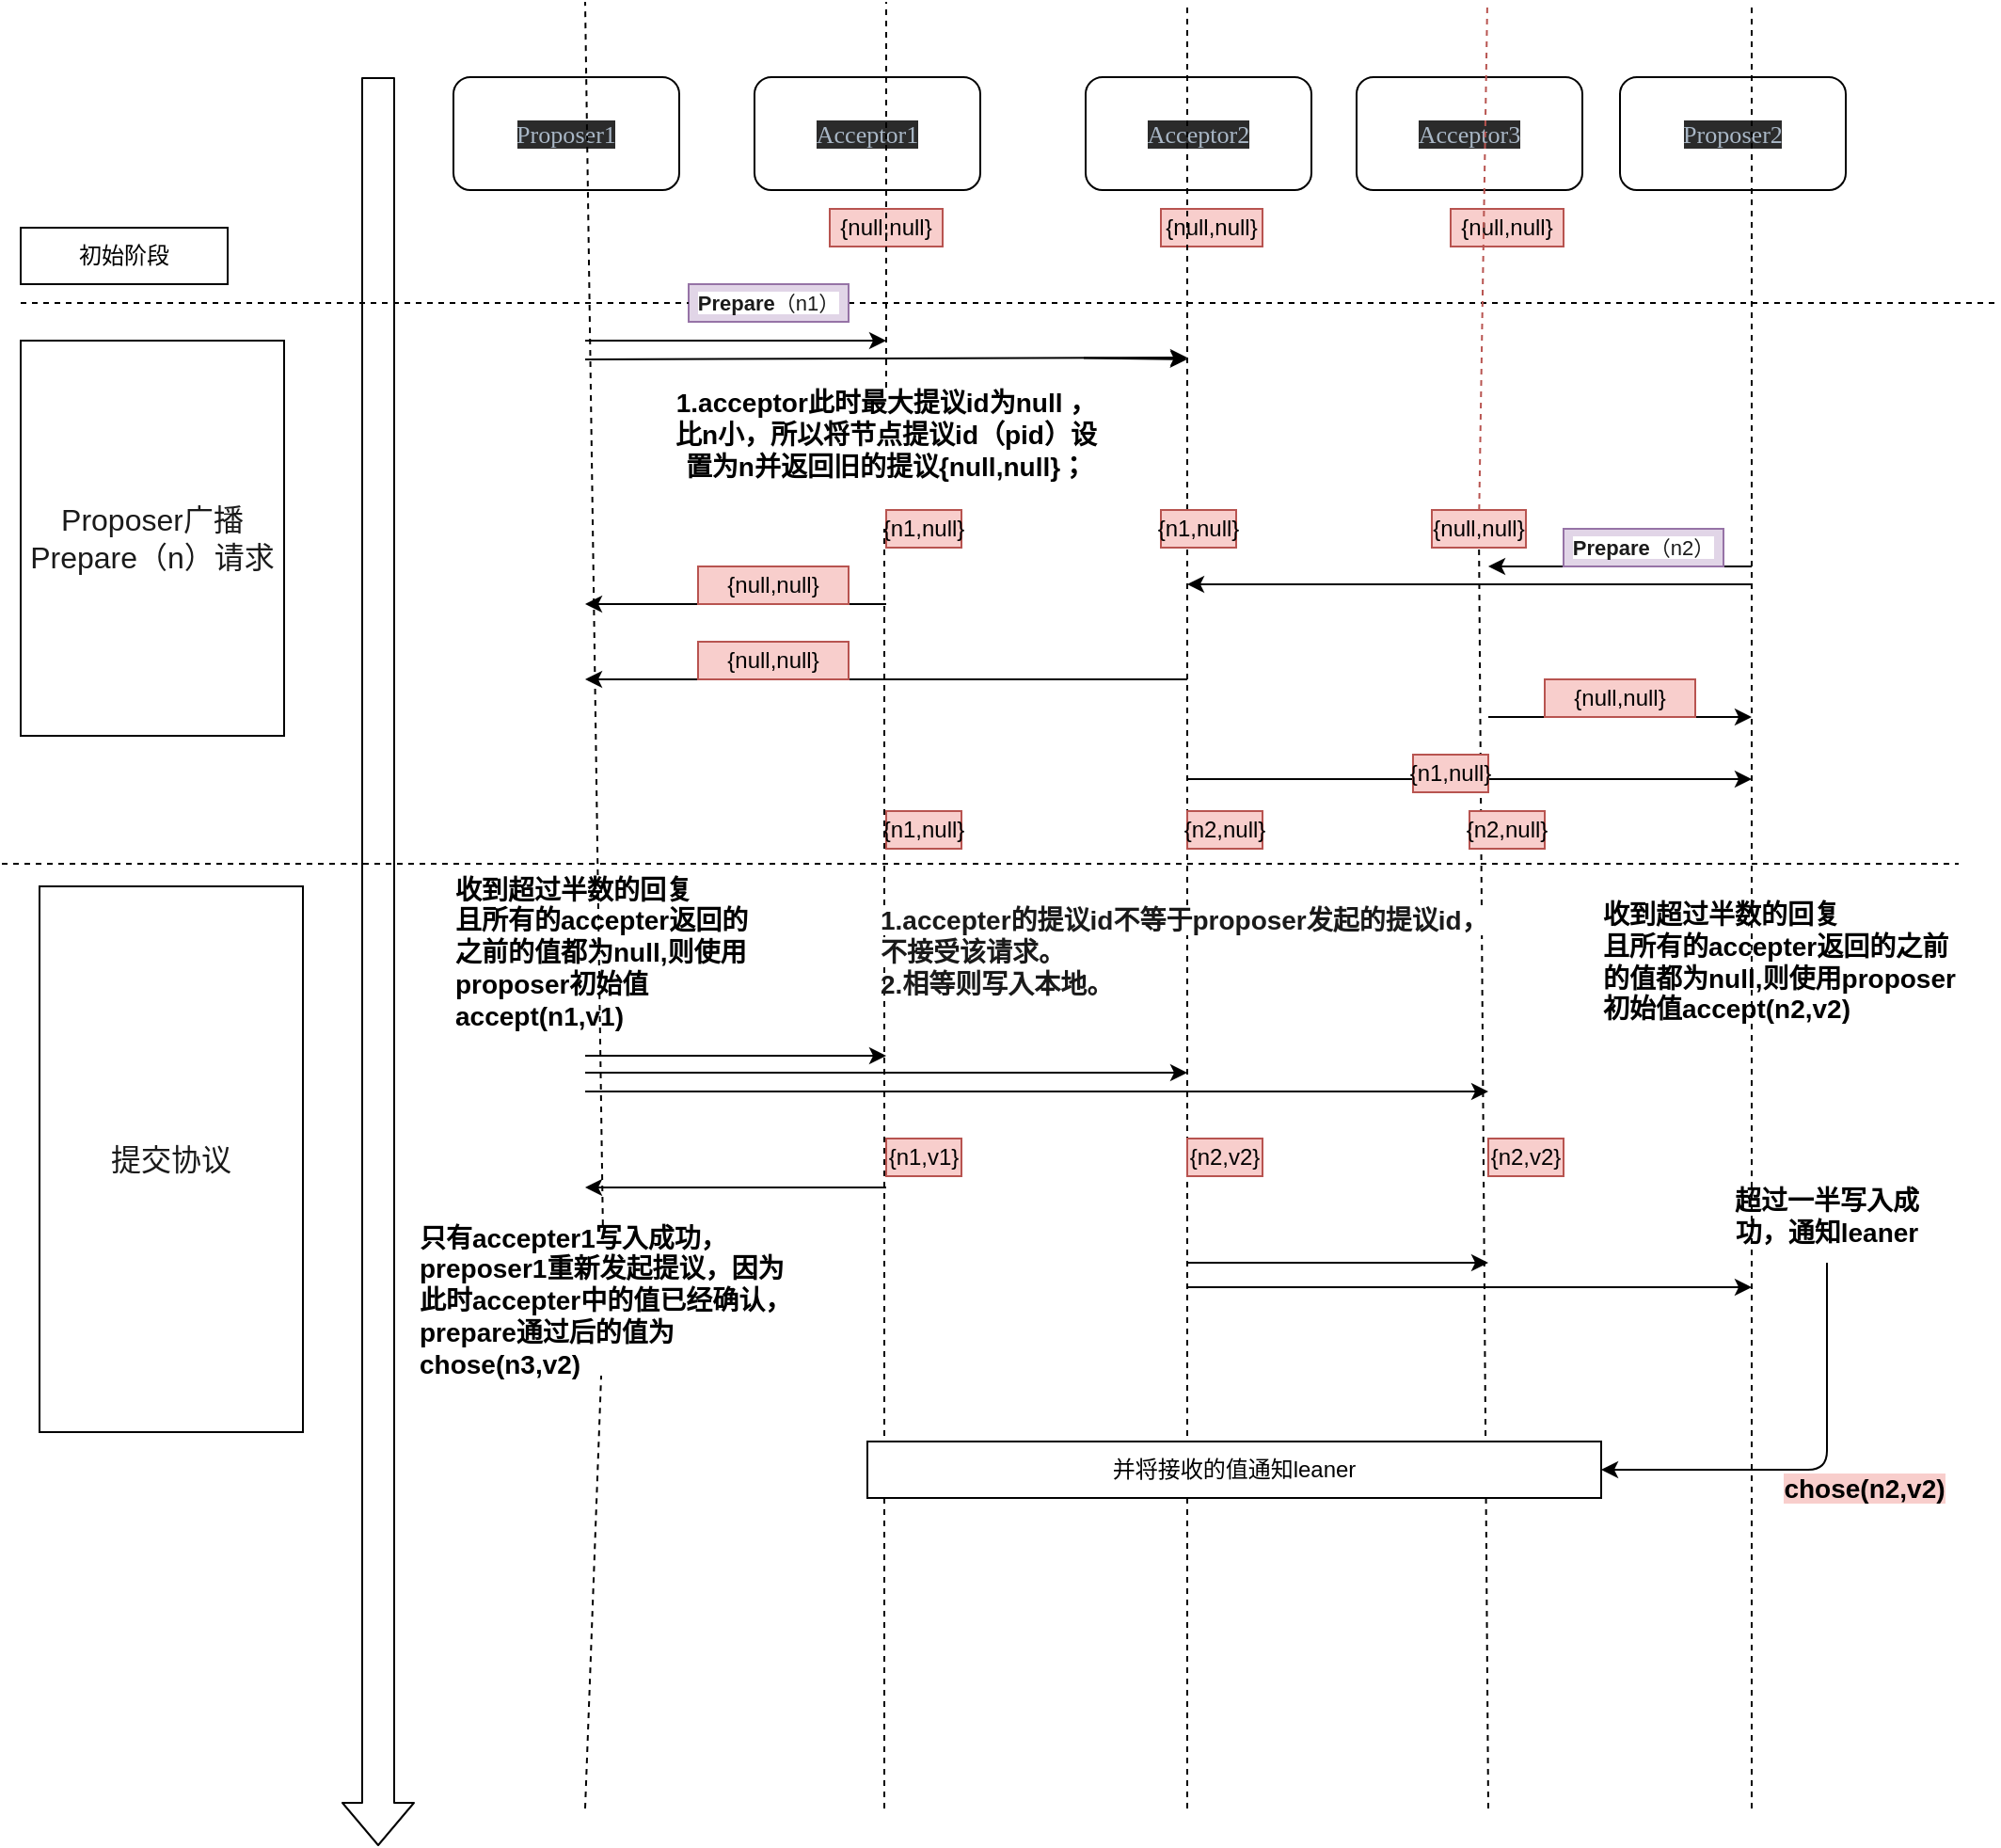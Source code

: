 <mxfile version="12.9.9" type="github">
  <diagram id="Y1iJ9chYzh1H-Ylcw-ep" name="Page-1">
    <mxGraphModel dx="1141" dy="565" grid="1" gridSize="10" guides="1" tooltips="1" connect="1" arrows="1" fold="1" page="1" pageScale="1" pageWidth="1169" pageHeight="1654" math="0" shadow="0">
      <root>
        <mxCell id="0" />
        <mxCell id="1" parent="0" />
        <mxCell id="QHQlu6k_A87upo_DkuUU-88" value="&lt;pre style=&quot;background-color: #2b2b2b ; color: #a9b7c6 ; font-family: &amp;#34;consolas&amp;#34; ; font-size: 9.8pt&quot;&gt;Proposer1&lt;/pre&gt;" style="rounded=1;whiteSpace=wrap;html=1;" parent="1" vertex="1">
          <mxGeometry x="260" y="90" width="120" height="60" as="geometry" />
        </mxCell>
        <mxCell id="QHQlu6k_A87upo_DkuUU-89" value="&lt;pre style=&quot;background-color: #2b2b2b ; color: #a9b7c6 ; font-family: &amp;#34;consolas&amp;#34; ; font-size: 9.8pt&quot;&gt;&lt;pre style=&quot;font-family: &amp;#34;consolas&amp;#34; ; font-size: 9.8pt&quot;&gt;Acceptor1&lt;/pre&gt;&lt;/pre&gt;" style="rounded=1;whiteSpace=wrap;html=1;" parent="1" vertex="1">
          <mxGeometry x="420" y="90" width="120" height="60" as="geometry" />
        </mxCell>
        <mxCell id="QHQlu6k_A87upo_DkuUU-90" value="&lt;pre style=&quot;background-color: #2b2b2b ; color: #a9b7c6 ; font-family: &amp;#34;consolas&amp;#34; ; font-size: 9.8pt&quot;&gt;&lt;pre style=&quot;font-family: &amp;#34;consolas&amp;#34; ; font-size: 9.8pt&quot;&gt;Acceptor2&lt;/pre&gt;&lt;/pre&gt;" style="rounded=1;whiteSpace=wrap;html=1;" parent="1" vertex="1">
          <mxGeometry x="596" y="90" width="120" height="60" as="geometry" />
        </mxCell>
        <mxCell id="QHQlu6k_A87upo_DkuUU-91" value="" style="shape=flexArrow;endArrow=classic;html=1;width=17;endSize=7.17;" parent="1" edge="1">
          <mxGeometry width="50" height="50" relative="1" as="geometry">
            <mxPoint x="220" y="90" as="sourcePoint" />
            <mxPoint x="220" y="1030" as="targetPoint" />
          </mxGeometry>
        </mxCell>
        <mxCell id="QHQlu6k_A87upo_DkuUU-92" value="" style="endArrow=none;dashed=1;html=1;" parent="1" source="QHQlu6k_A87upo_DkuUU-112" edge="1">
          <mxGeometry width="50" height="50" relative="1" as="geometry">
            <mxPoint x="30" y="210" as="sourcePoint" />
            <mxPoint x="1080" y="210" as="targetPoint" />
          </mxGeometry>
        </mxCell>
        <mxCell id="QHQlu6k_A87upo_DkuUU-93" value="&lt;pre style=&quot;background-color: #2b2b2b ; color: #a9b7c6 ; font-family: &amp;#34;consolas&amp;#34; ; font-size: 9.8pt&quot;&gt;&lt;pre style=&quot;font-family: &amp;#34;consolas&amp;#34; ; font-size: 9.8pt&quot;&gt;Acceptor3&lt;/pre&gt;&lt;/pre&gt;" style="rounded=1;whiteSpace=wrap;html=1;" parent="1" vertex="1">
          <mxGeometry x="740" y="90" width="120" height="60" as="geometry" />
        </mxCell>
        <mxCell id="QHQlu6k_A87upo_DkuUU-94" value="初始阶段" style="rounded=0;whiteSpace=wrap;html=1;" parent="1" vertex="1">
          <mxGeometry x="30" y="170" width="110" height="30" as="geometry" />
        </mxCell>
        <mxCell id="QHQlu6k_A87upo_DkuUU-95" value="{null,null}" style="text;html=1;strokeColor=#b85450;fillColor=#f8cecc;align=center;verticalAlign=middle;whiteSpace=wrap;rounded=0;" parent="1" vertex="1">
          <mxGeometry x="460" y="160" width="60" height="20" as="geometry" />
        </mxCell>
        <mxCell id="QHQlu6k_A87upo_DkuUU-96" value="{null,null}" style="text;html=1;strokeColor=#b85450;fillColor=#f8cecc;align=center;verticalAlign=middle;whiteSpace=wrap;rounded=0;" parent="1" vertex="1">
          <mxGeometry x="636" y="160" width="54" height="20" as="geometry" />
        </mxCell>
        <mxCell id="QHQlu6k_A87upo_DkuUU-97" value="{null,null}" style="text;html=1;strokeColor=#b85450;fillColor=#f8cecc;align=center;verticalAlign=middle;whiteSpace=wrap;rounded=0;" parent="1" vertex="1">
          <mxGeometry x="790" y="160" width="60" height="20" as="geometry" />
        </mxCell>
        <mxCell id="QHQlu6k_A87upo_DkuUU-98" value="&lt;span style=&quot;color: rgb(26 , 26 , 26) ; font-family: , &amp;#34;blinkmacsystemfont&amp;#34; , &amp;#34;helvetica neue&amp;#34; , &amp;#34;pingfang sc&amp;#34; , &amp;#34;microsoft yahei&amp;#34; , &amp;#34;source han sans sc&amp;#34; , &amp;#34;noto sans cjk sc&amp;#34; , &amp;#34;wenquanyi micro hei&amp;#34; , sans-serif ; font-size: medium ; text-align: left ; background-color: rgb(255 , 255 , 255)&quot;&gt;Proposer&lt;/span&gt;&lt;span style=&quot;color: rgb(26 , 26 , 26) ; font-family: , &amp;#34;blinkmacsystemfont&amp;#34; , &amp;#34;helvetica neue&amp;#34; , &amp;#34;pingfang sc&amp;#34; , &amp;#34;microsoft yahei&amp;#34; , &amp;#34;source han sans sc&amp;#34; , &amp;#34;noto sans cjk sc&amp;#34; , &amp;#34;wenquanyi micro hei&amp;#34; , sans-serif ; font-size: medium ; text-align: left ; background-color: rgb(255 , 255 , 255)&quot;&gt;广播Prepare（n）请求&lt;/span&gt;" style="rounded=0;whiteSpace=wrap;html=1;" parent="1" vertex="1">
          <mxGeometry x="30" y="230" width="140" height="210" as="geometry" />
        </mxCell>
        <mxCell id="QHQlu6k_A87upo_DkuUU-99" value="" style="endArrow=none;dashed=1;html=1;" parent="1" source="QHQlu6k_A87upo_DkuUU-165" edge="1">
          <mxGeometry width="50" height="50" relative="1" as="geometry">
            <mxPoint x="330" y="1010" as="sourcePoint" />
            <mxPoint x="330" y="50" as="targetPoint" />
          </mxGeometry>
        </mxCell>
        <mxCell id="QHQlu6k_A87upo_DkuUU-100" value="" style="endArrow=none;dashed=1;html=1;exitX=0.5;exitY=0;exitDx=0;exitDy=0;" parent="1" source="QHQlu6k_A87upo_DkuUU-106" edge="1">
          <mxGeometry width="50" height="50" relative="1" as="geometry">
            <mxPoint x="490" y="922.4" as="sourcePoint" />
            <mxPoint x="490" y="50" as="targetPoint" />
          </mxGeometry>
        </mxCell>
        <mxCell id="QHQlu6k_A87upo_DkuUU-101" value="" style="endArrow=none;dashed=1;html=1;" parent="1" edge="1">
          <mxGeometry width="50" height="50" relative="1" as="geometry">
            <mxPoint x="650" y="1010" as="sourcePoint" />
            <mxPoint x="650" y="50" as="targetPoint" />
          </mxGeometry>
        </mxCell>
        <mxCell id="QHQlu6k_A87upo_DkuUU-102" value="" style="endArrow=none;dashed=1;html=1;fillColor=#f8cecc;strokeColor=#b85450;" parent="1" source="QHQlu6k_A87upo_DkuUU-110" edge="1">
          <mxGeometry width="50" height="50" relative="1" as="geometry">
            <mxPoint x="809.5" y="922.4" as="sourcePoint" />
            <mxPoint x="809.5" y="50" as="targetPoint" />
          </mxGeometry>
        </mxCell>
        <mxCell id="QHQlu6k_A87upo_DkuUU-103" value="" style="endArrow=classic;html=1;" parent="1" edge="1">
          <mxGeometry width="50" height="50" relative="1" as="geometry">
            <mxPoint x="330" y="230" as="sourcePoint" />
            <mxPoint x="490" y="230" as="targetPoint" />
          </mxGeometry>
        </mxCell>
        <mxCell id="QHQlu6k_A87upo_DkuUU-104" value="" style="endArrow=classic;html=1;" parent="1" edge="1">
          <mxGeometry width="50" height="50" relative="1" as="geometry">
            <mxPoint x="595" y="239.267" as="sourcePoint" />
            <mxPoint x="650" y="240" as="targetPoint" />
          </mxGeometry>
        </mxCell>
        <mxCell id="QHQlu6k_A87upo_DkuUU-105" value="" style="endArrow=classic;html=1;" parent="1" edge="1">
          <mxGeometry width="50" height="50" relative="1" as="geometry">
            <mxPoint x="950" y="350" as="sourcePoint" />
            <mxPoint x="810" y="350" as="targetPoint" />
          </mxGeometry>
        </mxCell>
        <mxCell id="QHQlu6k_A87upo_DkuUU-106" value="&lt;b&gt;&lt;font style=&quot;font-size: 14px&quot;&gt;1.acceptor此时最大提议id为null ，比n小，所以将节点提议id（pid）设置为n并返回旧的提议{null,null}；&lt;br&gt;&lt;/font&gt;&lt;/b&gt;" style="text;html=1;strokeColor=none;fillColor=none;align=center;verticalAlign=middle;whiteSpace=wrap;rounded=0;" parent="1" vertex="1">
          <mxGeometry x="375" y="255" width="230" height="50" as="geometry" />
        </mxCell>
        <mxCell id="QHQlu6k_A87upo_DkuUU-107" value="" style="endArrow=none;dashed=1;html=1;" parent="1" edge="1">
          <mxGeometry width="50" height="50" relative="1" as="geometry">
            <mxPoint x="489" y="1010" as="sourcePoint" />
            <mxPoint x="489" y="330" as="targetPoint" />
          </mxGeometry>
        </mxCell>
        <mxCell id="QHQlu6k_A87upo_DkuUU-108" value="{n1,null}" style="text;html=1;strokeColor=#b85450;fillColor=#f8cecc;align=center;verticalAlign=middle;whiteSpace=wrap;rounded=0;" parent="1" vertex="1">
          <mxGeometry x="490" y="320" width="40" height="20" as="geometry" />
        </mxCell>
        <mxCell id="QHQlu6k_A87upo_DkuUU-109" value="{n1,null}" style="text;html=1;strokeColor=#b85450;fillColor=#f8cecc;align=center;verticalAlign=middle;whiteSpace=wrap;rounded=0;" parent="1" vertex="1">
          <mxGeometry x="636" y="320" width="40" height="20" as="geometry" />
        </mxCell>
        <mxCell id="QHQlu6k_A87upo_DkuUU-110" value="{null,null}" style="text;html=1;strokeColor=#b85450;fillColor=#f8cecc;align=center;verticalAlign=middle;whiteSpace=wrap;rounded=0;" parent="1" vertex="1">
          <mxGeometry x="780" y="320" width="50" height="20" as="geometry" />
        </mxCell>
        <mxCell id="QHQlu6k_A87upo_DkuUU-111" value="" style="endArrow=none;dashed=1;html=1;" parent="1" target="QHQlu6k_A87upo_DkuUU-110" edge="1">
          <mxGeometry width="50" height="50" relative="1" as="geometry">
            <mxPoint x="810" y="1010" as="sourcePoint" />
            <mxPoint x="809.5" y="50" as="targetPoint" />
          </mxGeometry>
        </mxCell>
        <mxCell id="QHQlu6k_A87upo_DkuUU-112" value="&lt;span style=&quot;color: rgb(26 , 26 , 26) ; text-align: left ; background-color: rgb(255 , 255 , 255) ; font-size: 11px&quot;&gt;&lt;b&gt;Prepare&lt;/b&gt;（n1）&lt;/span&gt;" style="text;html=1;strokeColor=#9673a6;fillColor=#e1d5e7;align=center;verticalAlign=middle;whiteSpace=wrap;rounded=0;" parent="1" vertex="1">
          <mxGeometry x="385" y="200" width="85" height="20" as="geometry" />
        </mxCell>
        <mxCell id="QHQlu6k_A87upo_DkuUU-113" value="" style="endArrow=none;dashed=1;html=1;" parent="1" target="QHQlu6k_A87upo_DkuUU-112" edge="1">
          <mxGeometry width="50" height="50" relative="1" as="geometry">
            <mxPoint x="30" y="210" as="sourcePoint" />
            <mxPoint x="930" y="210" as="targetPoint" />
          </mxGeometry>
        </mxCell>
        <mxCell id="QHQlu6k_A87upo_DkuUU-114" value="" style="endArrow=classic;html=1;" parent="1" edge="1">
          <mxGeometry width="50" height="50" relative="1" as="geometry">
            <mxPoint x="490" y="370" as="sourcePoint" />
            <mxPoint x="330" y="370" as="targetPoint" />
          </mxGeometry>
        </mxCell>
        <mxCell id="QHQlu6k_A87upo_DkuUU-115" value="" style="endArrow=classic;html=1;" parent="1" edge="1">
          <mxGeometry width="50" height="50" relative="1" as="geometry">
            <mxPoint x="810" y="430" as="sourcePoint" />
            <mxPoint x="950" y="430" as="targetPoint" />
          </mxGeometry>
        </mxCell>
        <mxCell id="QHQlu6k_A87upo_DkuUU-116" value="{null,null}" style="text;html=1;strokeColor=#b85450;fillColor=#f8cecc;align=center;verticalAlign=middle;whiteSpace=wrap;rounded=0;" parent="1" vertex="1">
          <mxGeometry x="390" y="350" width="80" height="20" as="geometry" />
        </mxCell>
        <mxCell id="QHQlu6k_A87upo_DkuUU-117" value="" style="endArrow=none;dashed=1;html=1;" parent="1" edge="1">
          <mxGeometry width="50" height="50" relative="1" as="geometry">
            <mxPoint x="20" y="508" as="sourcePoint" />
            <mxPoint x="1060" y="508" as="targetPoint" />
          </mxGeometry>
        </mxCell>
        <mxCell id="QHQlu6k_A87upo_DkuUU-118" value="&lt;div style=&quot;text-align: left&quot;&gt;&lt;font color=&quot;#1a1a1a&quot; size=&quot;3&quot;&gt;&lt;span style=&quot;background-color: rgb(255 , 255 , 255)&quot;&gt;提交协议&lt;/span&gt;&lt;/font&gt;&lt;/div&gt;" style="rounded=0;whiteSpace=wrap;html=1;" parent="1" vertex="1">
          <mxGeometry x="40" y="520" width="140" height="290" as="geometry" />
        </mxCell>
        <mxCell id="QHQlu6k_A87upo_DkuUU-120" value="&lt;pre style=&quot;background-color: #2b2b2b ; color: #a9b7c6 ; font-family: &amp;#34;consolas&amp;#34; ; font-size: 9.8pt&quot;&gt;Proposer2&lt;/pre&gt;" style="rounded=1;whiteSpace=wrap;html=1;" parent="1" vertex="1">
          <mxGeometry x="880" y="90" width="120" height="60" as="geometry" />
        </mxCell>
        <mxCell id="QHQlu6k_A87upo_DkuUU-121" value="" style="endArrow=none;dashed=1;html=1;" parent="1" edge="1">
          <mxGeometry width="50" height="50" relative="1" as="geometry">
            <mxPoint x="950" y="1010" as="sourcePoint" />
            <mxPoint x="950" y="50" as="targetPoint" />
          </mxGeometry>
        </mxCell>
        <mxCell id="QHQlu6k_A87upo_DkuUU-122" value="" style="endArrow=classic;html=1;" parent="1" edge="1">
          <mxGeometry width="50" height="50" relative="1" as="geometry">
            <mxPoint x="330" y="240" as="sourcePoint" />
            <mxPoint x="650" y="239" as="targetPoint" />
          </mxGeometry>
        </mxCell>
        <mxCell id="QHQlu6k_A87upo_DkuUU-123" value="" style="endArrow=classic;html=1;" parent="1" edge="1">
          <mxGeometry width="50" height="50" relative="1" as="geometry">
            <mxPoint x="950" y="359.5" as="sourcePoint" />
            <mxPoint x="650" y="359.5" as="targetPoint" />
          </mxGeometry>
        </mxCell>
        <mxCell id="QHQlu6k_A87upo_DkuUU-126" value="&lt;b style=&quot;text-align: left&quot;&gt;&lt;font style=&quot;font-size: 14px&quot;&gt;&lt;div&gt;&lt;b style=&quot;font-size: 12px&quot;&gt;&lt;font style=&quot;font-size: 14px&quot;&gt;收到超过半数的回复&lt;/font&gt;&lt;/b&gt;&lt;/div&gt;&lt;div&gt;&lt;b style=&quot;font-size: 12px&quot;&gt;&lt;font style=&quot;font-size: 14px&quot;&gt;且所有的accepter返回的之前的值都为null,则使用proposer初始值&lt;/font&gt;&lt;/b&gt;&lt;b style=&quot;font-size: 12px&quot;&gt;&lt;font style=&quot;font-size: 14px&quot;&gt;accept&lt;/font&gt;&lt;/b&gt;&lt;b style=&quot;font-size: 12px&quot;&gt;&lt;font style=&quot;font-size: 14px&quot;&gt;(n1,v1)&lt;/font&gt;&lt;/b&gt;&lt;/div&gt;&lt;/font&gt;&lt;/b&gt;" style="text;html=1;strokeColor=none;fillColor=none;align=center;verticalAlign=middle;whiteSpace=wrap;rounded=0;" parent="1" vertex="1">
          <mxGeometry x="260" y="510" width="170" height="90" as="geometry" />
        </mxCell>
        <mxCell id="QHQlu6k_A87upo_DkuUU-127" value="&lt;b style=&quot;text-align: left&quot;&gt;&lt;font style=&quot;font-size: 14px&quot;&gt;&lt;div&gt;&lt;b style=&quot;font-size: 12px&quot;&gt;&lt;font style=&quot;font-size: 14px&quot;&gt;收到超过半数的回复&lt;/font&gt;&lt;/b&gt;&lt;/div&gt;&lt;div&gt;&lt;b style=&quot;font-size: 12px&quot;&gt;&lt;font style=&quot;font-size: 14px&quot;&gt;且所有的accepter返回的之前的值都为null,则使用proposer初始值&lt;/font&gt;&lt;/b&gt;&lt;b style=&quot;font-size: 12px&quot;&gt;&lt;font style=&quot;font-size: 14px&quot;&gt;accept&lt;/font&gt;&lt;/b&gt;&lt;b style=&quot;font-size: 12px&quot;&gt;&lt;font style=&quot;font-size: 14px&quot;&gt;(n2,v2)&lt;/font&gt;&lt;/b&gt;&lt;/div&gt;&lt;/font&gt;&lt;/b&gt;" style="text;html=1;strokeColor=none;fillColor=none;align=center;verticalAlign=middle;whiteSpace=wrap;rounded=0;" parent="1" vertex="1">
          <mxGeometry x="870" y="510" width="190" height="100" as="geometry" />
        </mxCell>
        <mxCell id="QHQlu6k_A87upo_DkuUU-130" value="&lt;span style=&quot;color: rgb(26 , 26 , 26) ; text-align: left ; background-color: rgb(255 , 255 , 255) ; font-size: 11px&quot;&gt;&lt;b&gt;Prepare&lt;/b&gt;（n2）&lt;/span&gt;" style="text;html=1;strokeColor=#9673a6;fillColor=#e1d5e7;align=center;verticalAlign=middle;whiteSpace=wrap;rounded=0;" parent="1" vertex="1">
          <mxGeometry x="850" y="330" width="85" height="20" as="geometry" />
        </mxCell>
        <mxCell id="QHQlu6k_A87upo_DkuUU-134" value="" style="endArrow=classic;html=1;" parent="1" edge="1">
          <mxGeometry width="50" height="50" relative="1" as="geometry">
            <mxPoint x="650" y="410" as="sourcePoint" />
            <mxPoint x="330" y="410" as="targetPoint" />
          </mxGeometry>
        </mxCell>
        <mxCell id="QHQlu6k_A87upo_DkuUU-135" value="{null,null}" style="text;html=1;strokeColor=#b85450;fillColor=#f8cecc;align=center;verticalAlign=middle;whiteSpace=wrap;rounded=0;" parent="1" vertex="1">
          <mxGeometry x="390" y="390" width="80" height="20" as="geometry" />
        </mxCell>
        <mxCell id="QHQlu6k_A87upo_DkuUU-140" value="{null,null}" style="text;html=1;strokeColor=#b85450;fillColor=#f8cecc;align=center;verticalAlign=middle;whiteSpace=wrap;rounded=0;" parent="1" vertex="1">
          <mxGeometry x="840" y="410" width="80" height="20" as="geometry" />
        </mxCell>
        <mxCell id="QHQlu6k_A87upo_DkuUU-142" value="" style="endArrow=classic;html=1;" parent="1" edge="1">
          <mxGeometry width="50" height="50" relative="1" as="geometry">
            <mxPoint x="650" y="463" as="sourcePoint" />
            <mxPoint x="950" y="463" as="targetPoint" />
          </mxGeometry>
        </mxCell>
        <mxCell id="QHQlu6k_A87upo_DkuUU-143" value="{n1,null}" style="text;html=1;strokeColor=#b85450;fillColor=#f8cecc;align=center;verticalAlign=middle;whiteSpace=wrap;rounded=0;" parent="1" vertex="1">
          <mxGeometry x="770" y="450" width="40" height="20" as="geometry" />
        </mxCell>
        <mxCell id="QHQlu6k_A87upo_DkuUU-147" value="{n1,null}" style="text;html=1;strokeColor=#b85450;fillColor=#f8cecc;align=center;verticalAlign=middle;whiteSpace=wrap;rounded=0;" parent="1" vertex="1">
          <mxGeometry x="490" y="480" width="40" height="20" as="geometry" />
        </mxCell>
        <mxCell id="QHQlu6k_A87upo_DkuUU-149" value="{n2,null}" style="text;html=1;strokeColor=#b85450;fillColor=#f8cecc;align=center;verticalAlign=middle;whiteSpace=wrap;rounded=0;" parent="1" vertex="1">
          <mxGeometry x="650" y="480" width="40" height="20" as="geometry" />
        </mxCell>
        <mxCell id="QHQlu6k_A87upo_DkuUU-150" value="{n2,null}" style="text;html=1;strokeColor=#b85450;fillColor=#f8cecc;align=center;verticalAlign=middle;whiteSpace=wrap;rounded=0;" parent="1" vertex="1">
          <mxGeometry x="800" y="480" width="40" height="20" as="geometry" />
        </mxCell>
        <mxCell id="QHQlu6k_A87upo_DkuUU-151" value="&lt;span style=&quot;color: rgb(26 , 26 , 26) ; font-size: 14px ; background-color: rgb(255 , 255 , 255)&quot;&gt;&lt;b&gt;1.accepter的提议id不等于proposer发起的提议id，不接受该请求。&lt;br&gt;&lt;div&gt;&lt;b&gt;2.相等则写入本地。&lt;/b&gt;&lt;/div&gt;&lt;/b&gt;&lt;/span&gt;" style="text;html=1;strokeColor=none;fillColor=none;align=left;verticalAlign=middle;whiteSpace=wrap;rounded=0;" parent="1" vertex="1">
          <mxGeometry x="485" y="520" width="325" height="70" as="geometry" />
        </mxCell>
        <mxCell id="QHQlu6k_A87upo_DkuUU-152" value="{n1,v1}" style="text;html=1;strokeColor=#b85450;fillColor=#f8cecc;align=center;verticalAlign=middle;whiteSpace=wrap;rounded=0;" parent="1" vertex="1">
          <mxGeometry x="490" y="654" width="40" height="20" as="geometry" />
        </mxCell>
        <mxCell id="QHQlu6k_A87upo_DkuUU-154" value="{n2,v2}" style="text;html=1;strokeColor=#b85450;fillColor=#f8cecc;align=center;verticalAlign=middle;whiteSpace=wrap;rounded=0;" parent="1" vertex="1">
          <mxGeometry x="810" y="654" width="40" height="20" as="geometry" />
        </mxCell>
        <mxCell id="QHQlu6k_A87upo_DkuUU-156" value="{n2,v2}" style="text;html=1;strokeColor=#b85450;fillColor=#f8cecc;align=center;verticalAlign=middle;whiteSpace=wrap;rounded=0;" parent="1" vertex="1">
          <mxGeometry x="650" y="654" width="40" height="20" as="geometry" />
        </mxCell>
        <mxCell id="QHQlu6k_A87upo_DkuUU-157" value="并将接收的值通知leaner" style="rounded=0;whiteSpace=wrap;html=1;" parent="1" vertex="1">
          <mxGeometry x="480" y="815" width="390" height="30" as="geometry" />
        </mxCell>
        <mxCell id="QHQlu6k_A87upo_DkuUU-159" value="" style="endArrow=classic;html=1;" parent="1" edge="1">
          <mxGeometry width="50" height="50" relative="1" as="geometry">
            <mxPoint x="490" y="680" as="sourcePoint" />
            <mxPoint x="330" y="680" as="targetPoint" />
          </mxGeometry>
        </mxCell>
        <mxCell id="QHQlu6k_A87upo_DkuUU-161" value="" style="endArrow=classic;html=1;" parent="1" edge="1">
          <mxGeometry width="50" height="50" relative="1" as="geometry">
            <mxPoint x="330" y="619" as="sourcePoint" />
            <mxPoint x="650" y="619" as="targetPoint" />
          </mxGeometry>
        </mxCell>
        <mxCell id="QHQlu6k_A87upo_DkuUU-162" value="" style="endArrow=classic;html=1;" parent="1" edge="1">
          <mxGeometry width="50" height="50" relative="1" as="geometry">
            <mxPoint x="330" y="629" as="sourcePoint" />
            <mxPoint x="810" y="629" as="targetPoint" />
          </mxGeometry>
        </mxCell>
        <mxCell id="QHQlu6k_A87upo_DkuUU-163" value="" style="endArrow=classic;html=1;" parent="1" edge="1">
          <mxGeometry width="50" height="50" relative="1" as="geometry">
            <mxPoint x="330" y="610" as="sourcePoint" />
            <mxPoint x="490" y="610" as="targetPoint" />
          </mxGeometry>
        </mxCell>
        <mxCell id="QHQlu6k_A87upo_DkuUU-165" value="&lt;span style=&quot;white-space: nowrap&quot;&gt;&lt;font style=&quot;font-size: 14px&quot;&gt;&lt;b&gt;只有accepter1写入成功，&lt;br&gt;preposer1重新发起提议，因为&lt;br&gt;此时accepter中的值已经确认，&lt;br&gt;prepare通过后的值为&lt;br&gt;chose(n3,v2)&lt;br&gt;&lt;/b&gt;&lt;/font&gt;&lt;/span&gt;" style="text;html=1;strokeColor=none;fillColor=none;align=left;verticalAlign=middle;whiteSpace=wrap;rounded=0;" parent="1" vertex="1">
          <mxGeometry x="240" y="700" width="200" height="80" as="geometry" />
        </mxCell>
        <mxCell id="QHQlu6k_A87upo_DkuUU-166" value="" style="endArrow=none;dashed=1;html=1;" parent="1" target="QHQlu6k_A87upo_DkuUU-165" edge="1">
          <mxGeometry width="50" height="50" relative="1" as="geometry">
            <mxPoint x="330" y="1010" as="sourcePoint" />
            <mxPoint x="330" y="50" as="targetPoint" />
          </mxGeometry>
        </mxCell>
        <mxCell id="QHQlu6k_A87upo_DkuUU-168" value="" style="endArrow=classic;html=1;" parent="1" edge="1">
          <mxGeometry width="50" height="50" relative="1" as="geometry">
            <mxPoint x="650" y="733" as="sourcePoint" />
            <mxPoint x="950" y="733" as="targetPoint" />
          </mxGeometry>
        </mxCell>
        <mxCell id="QHQlu6k_A87upo_DkuUU-169" value="" style="endArrow=classic;html=1;" parent="1" edge="1">
          <mxGeometry width="50" height="50" relative="1" as="geometry">
            <mxPoint x="650" y="720" as="sourcePoint" />
            <mxPoint x="810" y="720" as="targetPoint" />
          </mxGeometry>
        </mxCell>
        <mxCell id="QHQlu6k_A87upo_DkuUU-170" value="&lt;b&gt;&lt;font style=&quot;font-size: 14px&quot;&gt;超过一半写入成功，通知leaner&lt;/font&gt;&lt;/b&gt;" style="text;html=1;strokeColor=none;fillColor=none;align=center;verticalAlign=middle;whiteSpace=wrap;rounded=0;" parent="1" vertex="1">
          <mxGeometry x="930" y="670" width="120" height="50" as="geometry" />
        </mxCell>
        <mxCell id="QHQlu6k_A87upo_DkuUU-172" value="" style="endArrow=classic;html=1;entryX=1;entryY=0.5;entryDx=0;entryDy=0;exitX=0.5;exitY=1;exitDx=0;exitDy=0;" parent="1" source="QHQlu6k_A87upo_DkuUU-170" target="QHQlu6k_A87upo_DkuUU-157" edge="1">
          <mxGeometry width="50" height="50" relative="1" as="geometry">
            <mxPoint x="980" y="780" as="sourcePoint" />
            <mxPoint x="1030" y="730" as="targetPoint" />
            <Array as="points">
              <mxPoint x="990" y="830" />
            </Array>
          </mxGeometry>
        </mxCell>
        <mxCell id="sXWSlvM_5rMCKMpZtNKk-2" value="&lt;font style=&quot;font-size: 14px&quot;&gt;&lt;b style=&quot;background-color: rgb(248 , 206 , 204)&quot;&gt;chose(n2,v2)&lt;/b&gt;&lt;/font&gt;" style="text;html=1;strokeColor=none;fillColor=none;align=center;verticalAlign=middle;whiteSpace=wrap;rounded=0;" vertex="1" parent="1">
          <mxGeometry x="990" y="830" width="40" height="20" as="geometry" />
        </mxCell>
      </root>
    </mxGraphModel>
  </diagram>
</mxfile>
